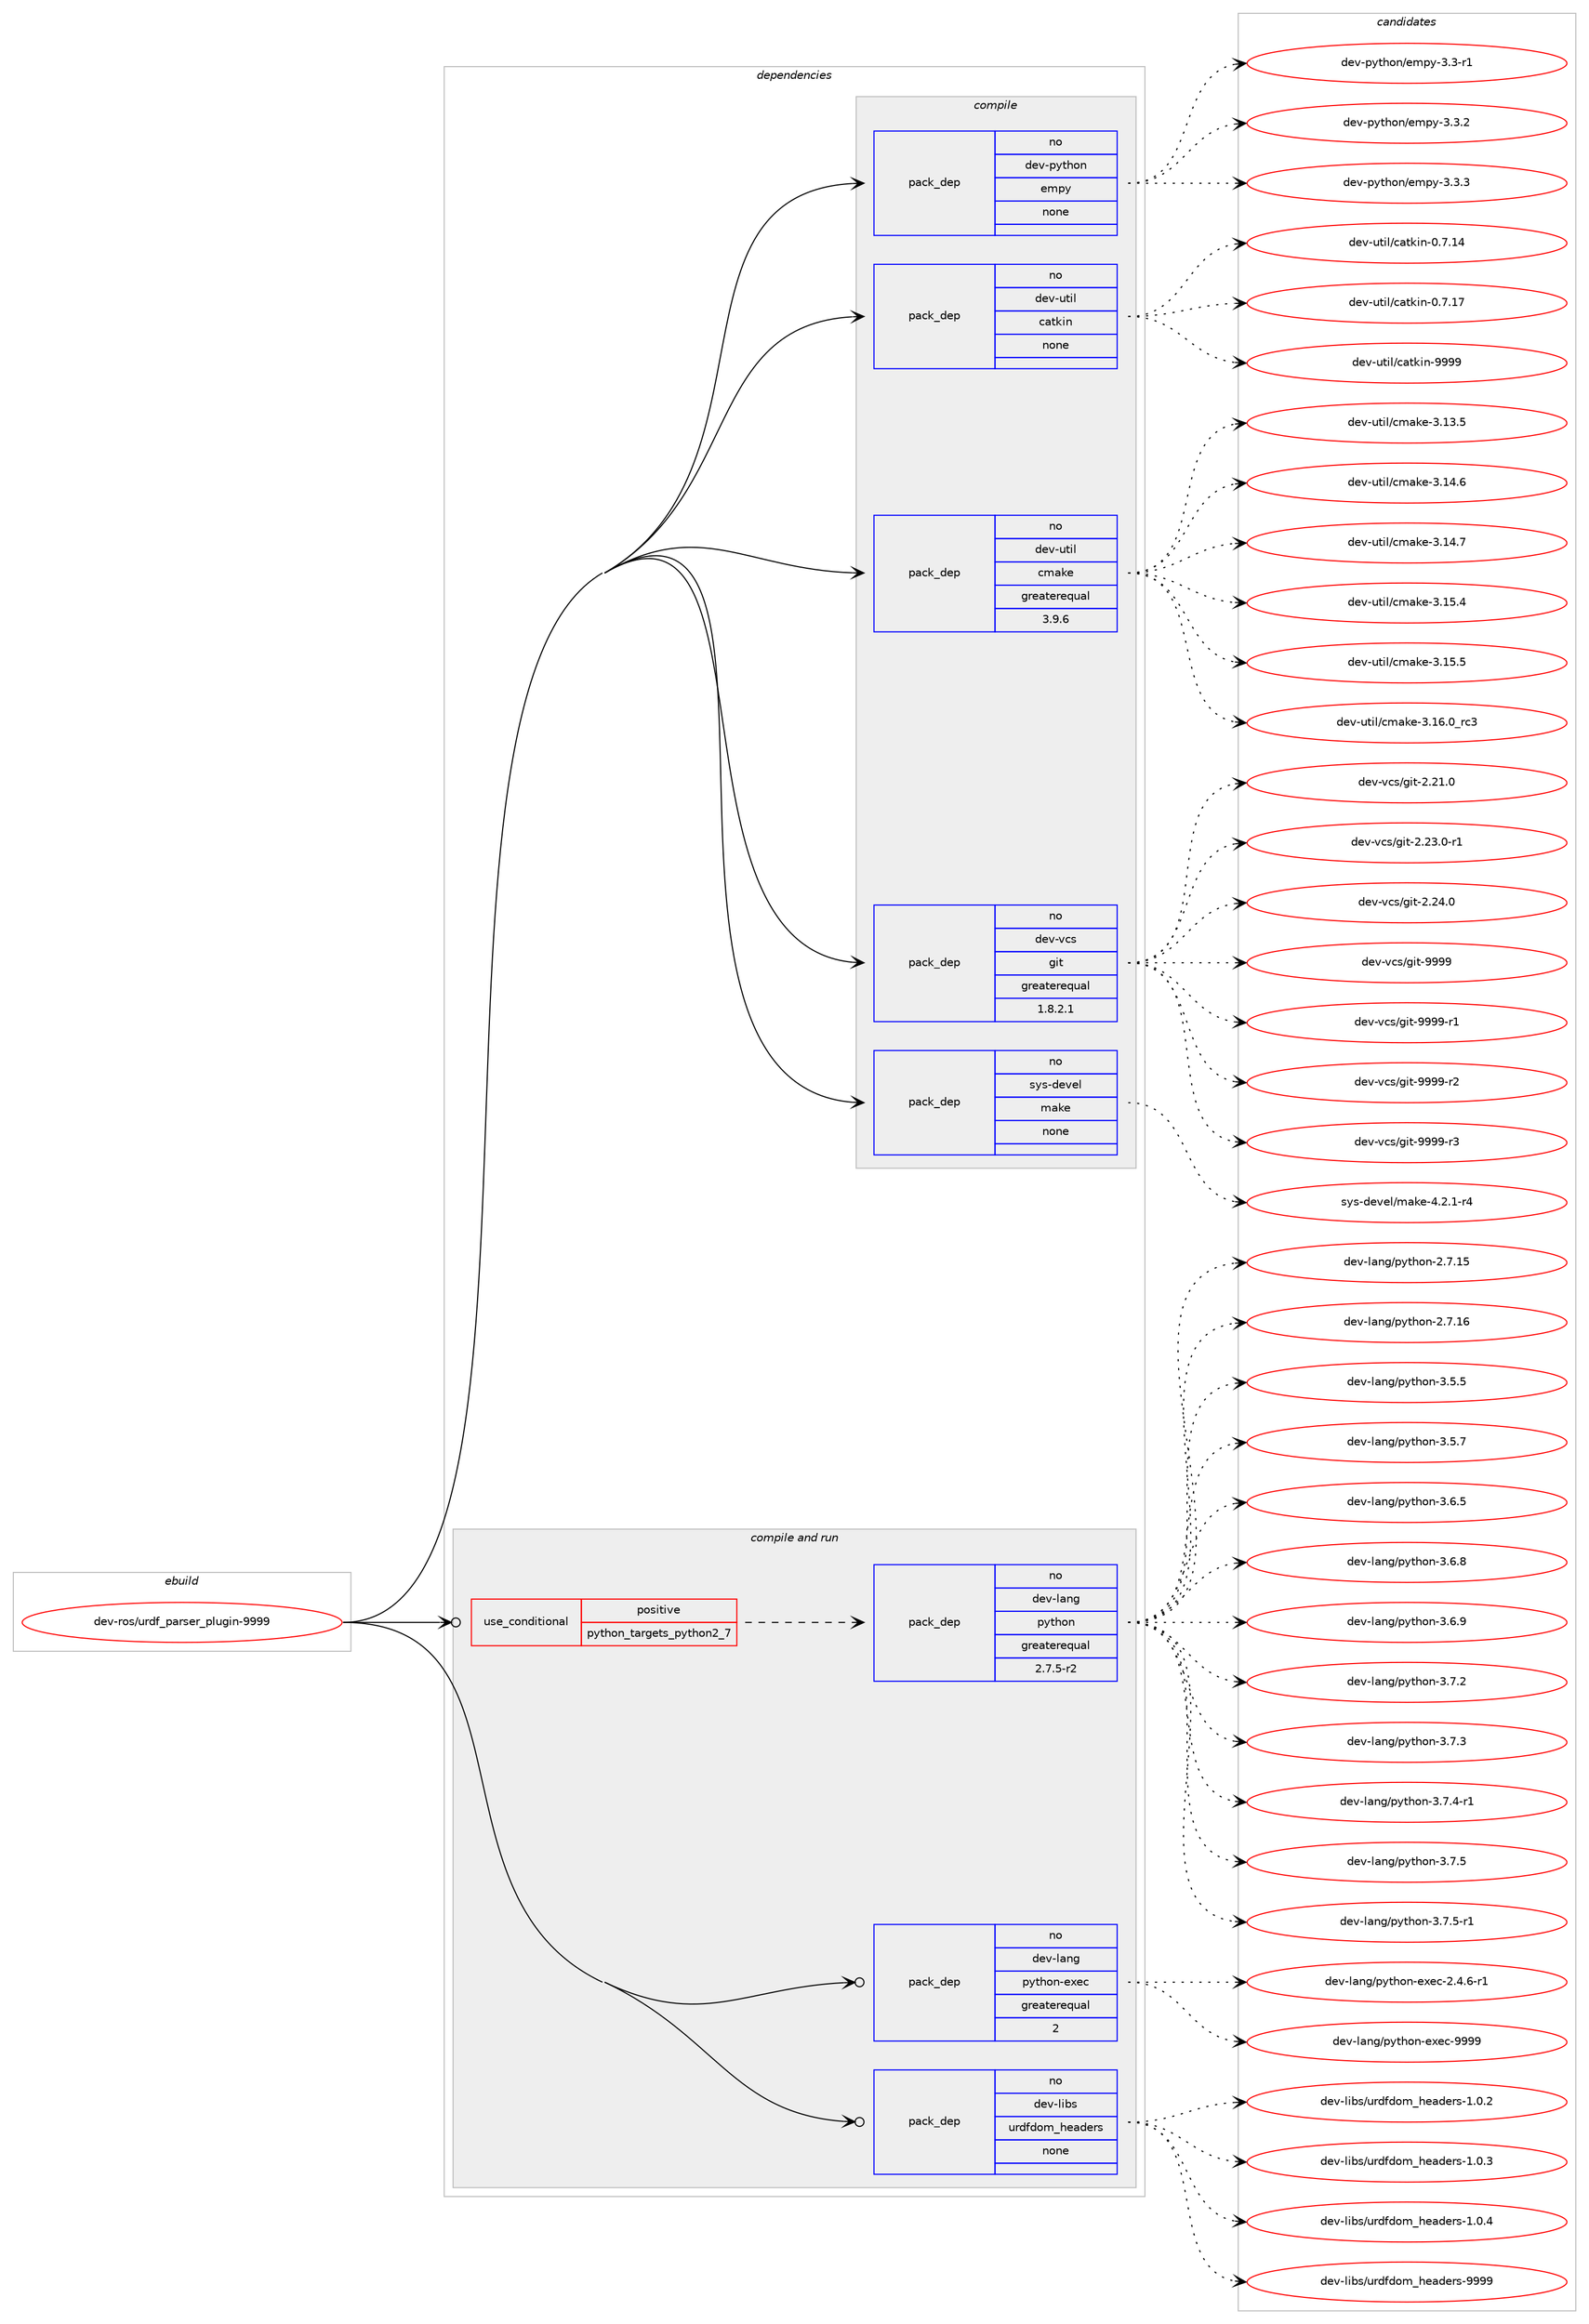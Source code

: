 digraph prolog {

# *************
# Graph options
# *************

newrank=true;
concentrate=true;
compound=true;
graph [rankdir=LR,fontname=Helvetica,fontsize=10,ranksep=1.5];#, ranksep=2.5, nodesep=0.2];
edge  [arrowhead=vee];
node  [fontname=Helvetica,fontsize=10];

# **********
# The ebuild
# **********

subgraph cluster_leftcol {
color=gray;
rank=same;
label=<<i>ebuild</i>>;
id [label="dev-ros/urdf_parser_plugin-9999", color=red, width=4, href="../dev-ros/urdf_parser_plugin-9999.svg"];
}

# ****************
# The dependencies
# ****************

subgraph cluster_midcol {
color=gray;
label=<<i>dependencies</i>>;
subgraph cluster_compile {
fillcolor="#eeeeee";
style=filled;
label=<<i>compile</i>>;
subgraph pack504290 {
dependency672714 [label=<<TABLE BORDER="0" CELLBORDER="1" CELLSPACING="0" CELLPADDING="4" WIDTH="220"><TR><TD ROWSPAN="6" CELLPADDING="30">pack_dep</TD></TR><TR><TD WIDTH="110">no</TD></TR><TR><TD>dev-python</TD></TR><TR><TD>empy</TD></TR><TR><TD>none</TD></TR><TR><TD></TD></TR></TABLE>>, shape=none, color=blue];
}
id:e -> dependency672714:w [weight=20,style="solid",arrowhead="vee"];
subgraph pack504291 {
dependency672715 [label=<<TABLE BORDER="0" CELLBORDER="1" CELLSPACING="0" CELLPADDING="4" WIDTH="220"><TR><TD ROWSPAN="6" CELLPADDING="30">pack_dep</TD></TR><TR><TD WIDTH="110">no</TD></TR><TR><TD>dev-util</TD></TR><TR><TD>catkin</TD></TR><TR><TD>none</TD></TR><TR><TD></TD></TR></TABLE>>, shape=none, color=blue];
}
id:e -> dependency672715:w [weight=20,style="solid",arrowhead="vee"];
subgraph pack504292 {
dependency672716 [label=<<TABLE BORDER="0" CELLBORDER="1" CELLSPACING="0" CELLPADDING="4" WIDTH="220"><TR><TD ROWSPAN="6" CELLPADDING="30">pack_dep</TD></TR><TR><TD WIDTH="110">no</TD></TR><TR><TD>dev-util</TD></TR><TR><TD>cmake</TD></TR><TR><TD>greaterequal</TD></TR><TR><TD>3.9.6</TD></TR></TABLE>>, shape=none, color=blue];
}
id:e -> dependency672716:w [weight=20,style="solid",arrowhead="vee"];
subgraph pack504293 {
dependency672717 [label=<<TABLE BORDER="0" CELLBORDER="1" CELLSPACING="0" CELLPADDING="4" WIDTH="220"><TR><TD ROWSPAN="6" CELLPADDING="30">pack_dep</TD></TR><TR><TD WIDTH="110">no</TD></TR><TR><TD>dev-vcs</TD></TR><TR><TD>git</TD></TR><TR><TD>greaterequal</TD></TR><TR><TD>1.8.2.1</TD></TR></TABLE>>, shape=none, color=blue];
}
id:e -> dependency672717:w [weight=20,style="solid",arrowhead="vee"];
subgraph pack504294 {
dependency672718 [label=<<TABLE BORDER="0" CELLBORDER="1" CELLSPACING="0" CELLPADDING="4" WIDTH="220"><TR><TD ROWSPAN="6" CELLPADDING="30">pack_dep</TD></TR><TR><TD WIDTH="110">no</TD></TR><TR><TD>sys-devel</TD></TR><TR><TD>make</TD></TR><TR><TD>none</TD></TR><TR><TD></TD></TR></TABLE>>, shape=none, color=blue];
}
id:e -> dependency672718:w [weight=20,style="solid",arrowhead="vee"];
}
subgraph cluster_compileandrun {
fillcolor="#eeeeee";
style=filled;
label=<<i>compile and run</i>>;
subgraph cond156518 {
dependency672719 [label=<<TABLE BORDER="0" CELLBORDER="1" CELLSPACING="0" CELLPADDING="4"><TR><TD ROWSPAN="3" CELLPADDING="10">use_conditional</TD></TR><TR><TD>positive</TD></TR><TR><TD>python_targets_python2_7</TD></TR></TABLE>>, shape=none, color=red];
subgraph pack504295 {
dependency672720 [label=<<TABLE BORDER="0" CELLBORDER="1" CELLSPACING="0" CELLPADDING="4" WIDTH="220"><TR><TD ROWSPAN="6" CELLPADDING="30">pack_dep</TD></TR><TR><TD WIDTH="110">no</TD></TR><TR><TD>dev-lang</TD></TR><TR><TD>python</TD></TR><TR><TD>greaterequal</TD></TR><TR><TD>2.7.5-r2</TD></TR></TABLE>>, shape=none, color=blue];
}
dependency672719:e -> dependency672720:w [weight=20,style="dashed",arrowhead="vee"];
}
id:e -> dependency672719:w [weight=20,style="solid",arrowhead="odotvee"];
subgraph pack504296 {
dependency672721 [label=<<TABLE BORDER="0" CELLBORDER="1" CELLSPACING="0" CELLPADDING="4" WIDTH="220"><TR><TD ROWSPAN="6" CELLPADDING="30">pack_dep</TD></TR><TR><TD WIDTH="110">no</TD></TR><TR><TD>dev-lang</TD></TR><TR><TD>python-exec</TD></TR><TR><TD>greaterequal</TD></TR><TR><TD>2</TD></TR></TABLE>>, shape=none, color=blue];
}
id:e -> dependency672721:w [weight=20,style="solid",arrowhead="odotvee"];
subgraph pack504297 {
dependency672722 [label=<<TABLE BORDER="0" CELLBORDER="1" CELLSPACING="0" CELLPADDING="4" WIDTH="220"><TR><TD ROWSPAN="6" CELLPADDING="30">pack_dep</TD></TR><TR><TD WIDTH="110">no</TD></TR><TR><TD>dev-libs</TD></TR><TR><TD>urdfdom_headers</TD></TR><TR><TD>none</TD></TR><TR><TD></TD></TR></TABLE>>, shape=none, color=blue];
}
id:e -> dependency672722:w [weight=20,style="solid",arrowhead="odotvee"];
}
subgraph cluster_run {
fillcolor="#eeeeee";
style=filled;
label=<<i>run</i>>;
}
}

# **************
# The candidates
# **************

subgraph cluster_choices {
rank=same;
color=gray;
label=<<i>candidates</i>>;

subgraph choice504290 {
color=black;
nodesep=1;
choice1001011184511212111610411111047101109112121455146514511449 [label="dev-python/empy-3.3-r1", color=red, width=4,href="../dev-python/empy-3.3-r1.svg"];
choice1001011184511212111610411111047101109112121455146514650 [label="dev-python/empy-3.3.2", color=red, width=4,href="../dev-python/empy-3.3.2.svg"];
choice1001011184511212111610411111047101109112121455146514651 [label="dev-python/empy-3.3.3", color=red, width=4,href="../dev-python/empy-3.3.3.svg"];
dependency672714:e -> choice1001011184511212111610411111047101109112121455146514511449:w [style=dotted,weight="100"];
dependency672714:e -> choice1001011184511212111610411111047101109112121455146514650:w [style=dotted,weight="100"];
dependency672714:e -> choice1001011184511212111610411111047101109112121455146514651:w [style=dotted,weight="100"];
}
subgraph choice504291 {
color=black;
nodesep=1;
choice1001011184511711610510847999711610710511045484655464952 [label="dev-util/catkin-0.7.14", color=red, width=4,href="../dev-util/catkin-0.7.14.svg"];
choice1001011184511711610510847999711610710511045484655464955 [label="dev-util/catkin-0.7.17", color=red, width=4,href="../dev-util/catkin-0.7.17.svg"];
choice100101118451171161051084799971161071051104557575757 [label="dev-util/catkin-9999", color=red, width=4,href="../dev-util/catkin-9999.svg"];
dependency672715:e -> choice1001011184511711610510847999711610710511045484655464952:w [style=dotted,weight="100"];
dependency672715:e -> choice1001011184511711610510847999711610710511045484655464955:w [style=dotted,weight="100"];
dependency672715:e -> choice100101118451171161051084799971161071051104557575757:w [style=dotted,weight="100"];
}
subgraph choice504292 {
color=black;
nodesep=1;
choice1001011184511711610510847991099710710145514649514653 [label="dev-util/cmake-3.13.5", color=red, width=4,href="../dev-util/cmake-3.13.5.svg"];
choice1001011184511711610510847991099710710145514649524654 [label="dev-util/cmake-3.14.6", color=red, width=4,href="../dev-util/cmake-3.14.6.svg"];
choice1001011184511711610510847991099710710145514649524655 [label="dev-util/cmake-3.14.7", color=red, width=4,href="../dev-util/cmake-3.14.7.svg"];
choice1001011184511711610510847991099710710145514649534652 [label="dev-util/cmake-3.15.4", color=red, width=4,href="../dev-util/cmake-3.15.4.svg"];
choice1001011184511711610510847991099710710145514649534653 [label="dev-util/cmake-3.15.5", color=red, width=4,href="../dev-util/cmake-3.15.5.svg"];
choice1001011184511711610510847991099710710145514649544648951149951 [label="dev-util/cmake-3.16.0_rc3", color=red, width=4,href="../dev-util/cmake-3.16.0_rc3.svg"];
dependency672716:e -> choice1001011184511711610510847991099710710145514649514653:w [style=dotted,weight="100"];
dependency672716:e -> choice1001011184511711610510847991099710710145514649524654:w [style=dotted,weight="100"];
dependency672716:e -> choice1001011184511711610510847991099710710145514649524655:w [style=dotted,weight="100"];
dependency672716:e -> choice1001011184511711610510847991099710710145514649534652:w [style=dotted,weight="100"];
dependency672716:e -> choice1001011184511711610510847991099710710145514649534653:w [style=dotted,weight="100"];
dependency672716:e -> choice1001011184511711610510847991099710710145514649544648951149951:w [style=dotted,weight="100"];
}
subgraph choice504293 {
color=black;
nodesep=1;
choice10010111845118991154710310511645504650494648 [label="dev-vcs/git-2.21.0", color=red, width=4,href="../dev-vcs/git-2.21.0.svg"];
choice100101118451189911547103105116455046505146484511449 [label="dev-vcs/git-2.23.0-r1", color=red, width=4,href="../dev-vcs/git-2.23.0-r1.svg"];
choice10010111845118991154710310511645504650524648 [label="dev-vcs/git-2.24.0", color=red, width=4,href="../dev-vcs/git-2.24.0.svg"];
choice1001011184511899115471031051164557575757 [label="dev-vcs/git-9999", color=red, width=4,href="../dev-vcs/git-9999.svg"];
choice10010111845118991154710310511645575757574511449 [label="dev-vcs/git-9999-r1", color=red, width=4,href="../dev-vcs/git-9999-r1.svg"];
choice10010111845118991154710310511645575757574511450 [label="dev-vcs/git-9999-r2", color=red, width=4,href="../dev-vcs/git-9999-r2.svg"];
choice10010111845118991154710310511645575757574511451 [label="dev-vcs/git-9999-r3", color=red, width=4,href="../dev-vcs/git-9999-r3.svg"];
dependency672717:e -> choice10010111845118991154710310511645504650494648:w [style=dotted,weight="100"];
dependency672717:e -> choice100101118451189911547103105116455046505146484511449:w [style=dotted,weight="100"];
dependency672717:e -> choice10010111845118991154710310511645504650524648:w [style=dotted,weight="100"];
dependency672717:e -> choice1001011184511899115471031051164557575757:w [style=dotted,weight="100"];
dependency672717:e -> choice10010111845118991154710310511645575757574511449:w [style=dotted,weight="100"];
dependency672717:e -> choice10010111845118991154710310511645575757574511450:w [style=dotted,weight="100"];
dependency672717:e -> choice10010111845118991154710310511645575757574511451:w [style=dotted,weight="100"];
}
subgraph choice504294 {
color=black;
nodesep=1;
choice1151211154510010111810110847109971071014552465046494511452 [label="sys-devel/make-4.2.1-r4", color=red, width=4,href="../sys-devel/make-4.2.1-r4.svg"];
dependency672718:e -> choice1151211154510010111810110847109971071014552465046494511452:w [style=dotted,weight="100"];
}
subgraph choice504295 {
color=black;
nodesep=1;
choice10010111845108971101034711212111610411111045504655464953 [label="dev-lang/python-2.7.15", color=red, width=4,href="../dev-lang/python-2.7.15.svg"];
choice10010111845108971101034711212111610411111045504655464954 [label="dev-lang/python-2.7.16", color=red, width=4,href="../dev-lang/python-2.7.16.svg"];
choice100101118451089711010347112121116104111110455146534653 [label="dev-lang/python-3.5.5", color=red, width=4,href="../dev-lang/python-3.5.5.svg"];
choice100101118451089711010347112121116104111110455146534655 [label="dev-lang/python-3.5.7", color=red, width=4,href="../dev-lang/python-3.5.7.svg"];
choice100101118451089711010347112121116104111110455146544653 [label="dev-lang/python-3.6.5", color=red, width=4,href="../dev-lang/python-3.6.5.svg"];
choice100101118451089711010347112121116104111110455146544656 [label="dev-lang/python-3.6.8", color=red, width=4,href="../dev-lang/python-3.6.8.svg"];
choice100101118451089711010347112121116104111110455146544657 [label="dev-lang/python-3.6.9", color=red, width=4,href="../dev-lang/python-3.6.9.svg"];
choice100101118451089711010347112121116104111110455146554650 [label="dev-lang/python-3.7.2", color=red, width=4,href="../dev-lang/python-3.7.2.svg"];
choice100101118451089711010347112121116104111110455146554651 [label="dev-lang/python-3.7.3", color=red, width=4,href="../dev-lang/python-3.7.3.svg"];
choice1001011184510897110103471121211161041111104551465546524511449 [label="dev-lang/python-3.7.4-r1", color=red, width=4,href="../dev-lang/python-3.7.4-r1.svg"];
choice100101118451089711010347112121116104111110455146554653 [label="dev-lang/python-3.7.5", color=red, width=4,href="../dev-lang/python-3.7.5.svg"];
choice1001011184510897110103471121211161041111104551465546534511449 [label="dev-lang/python-3.7.5-r1", color=red, width=4,href="../dev-lang/python-3.7.5-r1.svg"];
dependency672720:e -> choice10010111845108971101034711212111610411111045504655464953:w [style=dotted,weight="100"];
dependency672720:e -> choice10010111845108971101034711212111610411111045504655464954:w [style=dotted,weight="100"];
dependency672720:e -> choice100101118451089711010347112121116104111110455146534653:w [style=dotted,weight="100"];
dependency672720:e -> choice100101118451089711010347112121116104111110455146534655:w [style=dotted,weight="100"];
dependency672720:e -> choice100101118451089711010347112121116104111110455146544653:w [style=dotted,weight="100"];
dependency672720:e -> choice100101118451089711010347112121116104111110455146544656:w [style=dotted,weight="100"];
dependency672720:e -> choice100101118451089711010347112121116104111110455146544657:w [style=dotted,weight="100"];
dependency672720:e -> choice100101118451089711010347112121116104111110455146554650:w [style=dotted,weight="100"];
dependency672720:e -> choice100101118451089711010347112121116104111110455146554651:w [style=dotted,weight="100"];
dependency672720:e -> choice1001011184510897110103471121211161041111104551465546524511449:w [style=dotted,weight="100"];
dependency672720:e -> choice100101118451089711010347112121116104111110455146554653:w [style=dotted,weight="100"];
dependency672720:e -> choice1001011184510897110103471121211161041111104551465546534511449:w [style=dotted,weight="100"];
}
subgraph choice504296 {
color=black;
nodesep=1;
choice10010111845108971101034711212111610411111045101120101994550465246544511449 [label="dev-lang/python-exec-2.4.6-r1", color=red, width=4,href="../dev-lang/python-exec-2.4.6-r1.svg"];
choice10010111845108971101034711212111610411111045101120101994557575757 [label="dev-lang/python-exec-9999", color=red, width=4,href="../dev-lang/python-exec-9999.svg"];
dependency672721:e -> choice10010111845108971101034711212111610411111045101120101994550465246544511449:w [style=dotted,weight="100"];
dependency672721:e -> choice10010111845108971101034711212111610411111045101120101994557575757:w [style=dotted,weight="100"];
}
subgraph choice504297 {
color=black;
nodesep=1;
choice1001011184510810598115471171141001021001111099510410197100101114115454946484650 [label="dev-libs/urdfdom_headers-1.0.2", color=red, width=4,href="../dev-libs/urdfdom_headers-1.0.2.svg"];
choice1001011184510810598115471171141001021001111099510410197100101114115454946484651 [label="dev-libs/urdfdom_headers-1.0.3", color=red, width=4,href="../dev-libs/urdfdom_headers-1.0.3.svg"];
choice1001011184510810598115471171141001021001111099510410197100101114115454946484652 [label="dev-libs/urdfdom_headers-1.0.4", color=red, width=4,href="../dev-libs/urdfdom_headers-1.0.4.svg"];
choice10010111845108105981154711711410010210011110995104101971001011141154557575757 [label="dev-libs/urdfdom_headers-9999", color=red, width=4,href="../dev-libs/urdfdom_headers-9999.svg"];
dependency672722:e -> choice1001011184510810598115471171141001021001111099510410197100101114115454946484650:w [style=dotted,weight="100"];
dependency672722:e -> choice1001011184510810598115471171141001021001111099510410197100101114115454946484651:w [style=dotted,weight="100"];
dependency672722:e -> choice1001011184510810598115471171141001021001111099510410197100101114115454946484652:w [style=dotted,weight="100"];
dependency672722:e -> choice10010111845108105981154711711410010210011110995104101971001011141154557575757:w [style=dotted,weight="100"];
}
}

}
